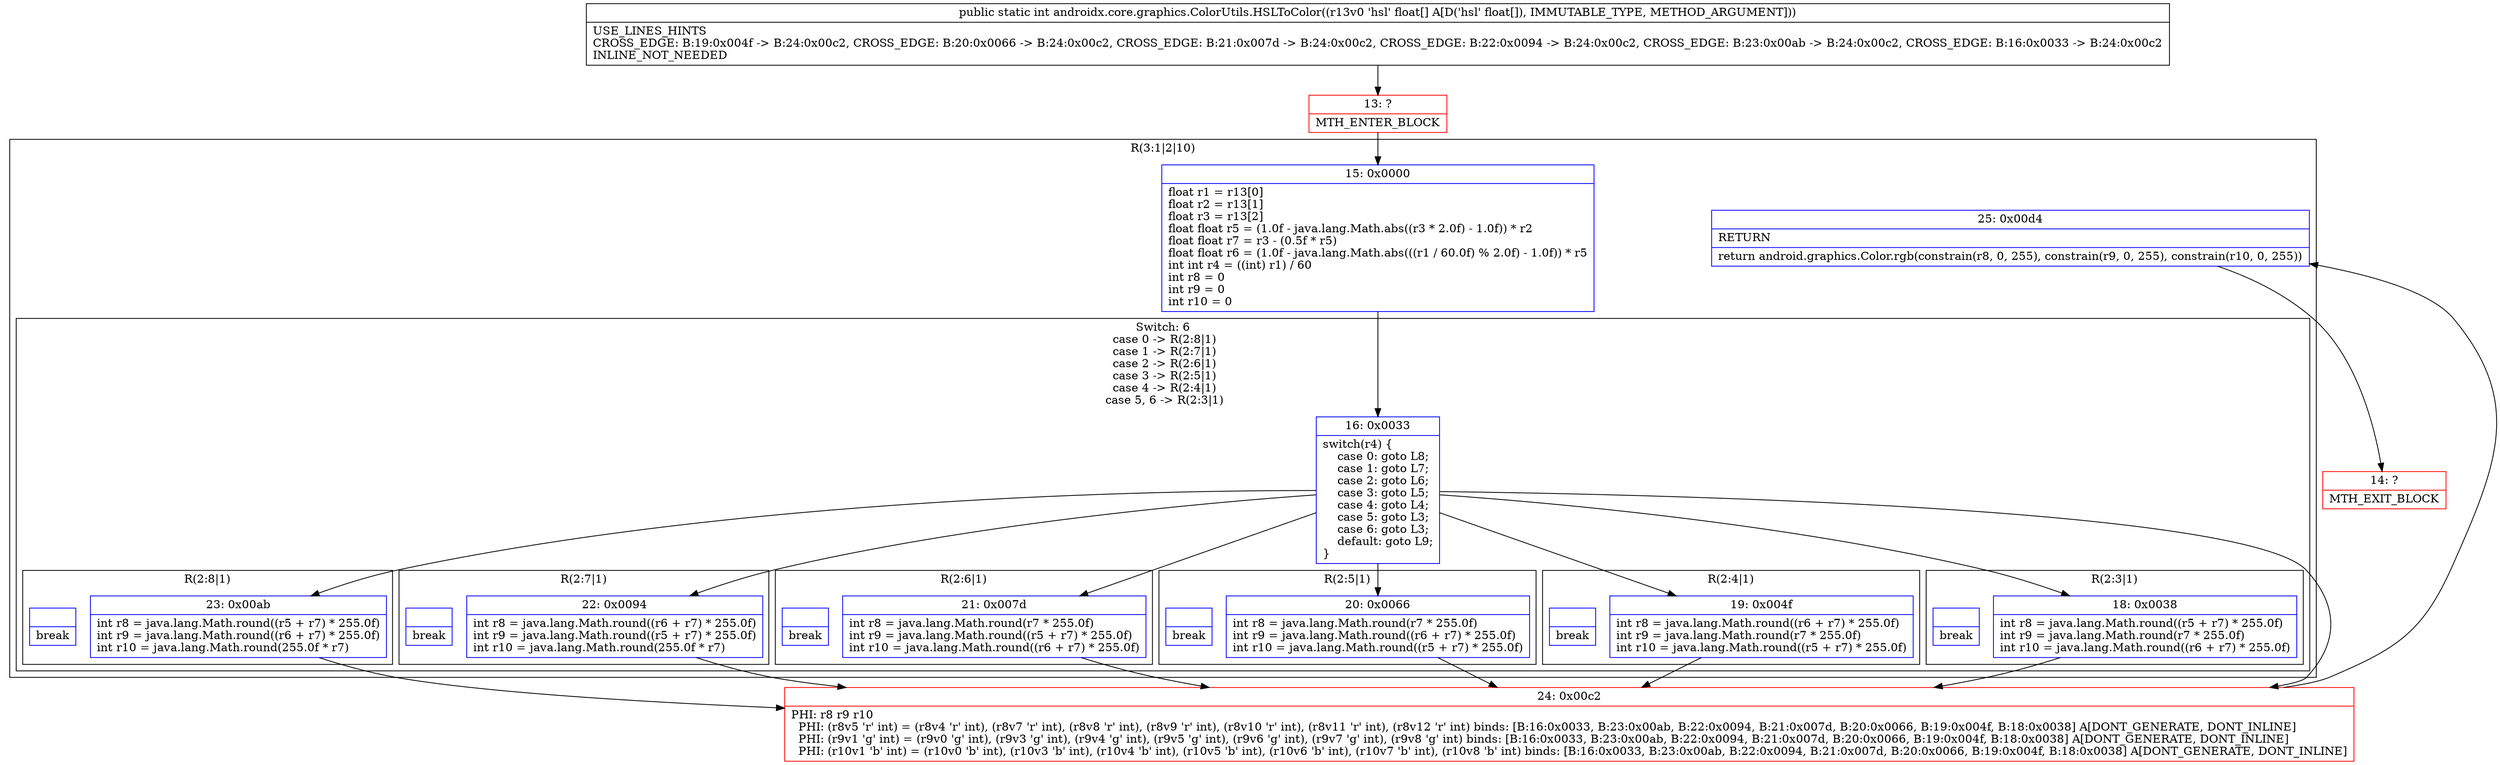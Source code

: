 digraph "CFG forandroidx.core.graphics.ColorUtils.HSLToColor([F)I" {
subgraph cluster_Region_1526709453 {
label = "R(3:1|2|10)";
node [shape=record,color=blue];
Node_15 [shape=record,label="{15\:\ 0x0000|float r1 = r13[0]\lfloat r2 = r13[1]\lfloat r3 = r13[2]\lfloat float r5 = (1.0f \- java.lang.Math.abs((r3 * 2.0f) \- 1.0f)) * r2\lfloat float r7 = r3 \- (0.5f * r5)\lfloat float r6 = (1.0f \- java.lang.Math.abs(((r1 \/ 60.0f) % 2.0f) \- 1.0f)) * r5\lint int r4 = ((int) r1) \/ 60\lint r8 = 0\lint r9 = 0\lint r10 = 0\l}"];
subgraph cluster_SwitchRegion_1273671295 {
label = "Switch: 6
 case 0 -> R(2:8|1)
 case 1 -> R(2:7|1)
 case 2 -> R(2:6|1)
 case 3 -> R(2:5|1)
 case 4 -> R(2:4|1)
 case 5, 6 -> R(2:3|1)";
node [shape=record,color=blue];
Node_16 [shape=record,label="{16\:\ 0x0033|switch(r4) \{\l    case 0: goto L8;\l    case 1: goto L7;\l    case 2: goto L6;\l    case 3: goto L5;\l    case 4: goto L4;\l    case 5: goto L3;\l    case 6: goto L3;\l    default: goto L9;\l\}\l}"];
subgraph cluster_Region_1913351305 {
label = "R(2:8|1)";
node [shape=record,color=blue];
Node_23 [shape=record,label="{23\:\ 0x00ab|int r8 = java.lang.Math.round((r5 + r7) * 255.0f)\lint r9 = java.lang.Math.round((r6 + r7) * 255.0f)\lint r10 = java.lang.Math.round(255.0f * r7)\l}"];
Node_InsnContainer_1094299153 [shape=record,label="{|break\l}"];
}
subgraph cluster_Region_118011159 {
label = "R(2:7|1)";
node [shape=record,color=blue];
Node_22 [shape=record,label="{22\:\ 0x0094|int r8 = java.lang.Math.round((r6 + r7) * 255.0f)\lint r9 = java.lang.Math.round((r5 + r7) * 255.0f)\lint r10 = java.lang.Math.round(255.0f * r7)\l}"];
Node_InsnContainer_1844121567 [shape=record,label="{|break\l}"];
}
subgraph cluster_Region_1719726643 {
label = "R(2:6|1)";
node [shape=record,color=blue];
Node_21 [shape=record,label="{21\:\ 0x007d|int r8 = java.lang.Math.round(r7 * 255.0f)\lint r9 = java.lang.Math.round((r5 + r7) * 255.0f)\lint r10 = java.lang.Math.round((r6 + r7) * 255.0f)\l}"];
Node_InsnContainer_1913713199 [shape=record,label="{|break\l}"];
}
subgraph cluster_Region_1102980090 {
label = "R(2:5|1)";
node [shape=record,color=blue];
Node_20 [shape=record,label="{20\:\ 0x0066|int r8 = java.lang.Math.round(r7 * 255.0f)\lint r9 = java.lang.Math.round((r6 + r7) * 255.0f)\lint r10 = java.lang.Math.round((r5 + r7) * 255.0f)\l}"];
Node_InsnContainer_1059223195 [shape=record,label="{|break\l}"];
}
subgraph cluster_Region_1761112160 {
label = "R(2:4|1)";
node [shape=record,color=blue];
Node_19 [shape=record,label="{19\:\ 0x004f|int r8 = java.lang.Math.round((r6 + r7) * 255.0f)\lint r9 = java.lang.Math.round(r7 * 255.0f)\lint r10 = java.lang.Math.round((r5 + r7) * 255.0f)\l}"];
Node_InsnContainer_862395976 [shape=record,label="{|break\l}"];
}
subgraph cluster_Region_706396261 {
label = "R(2:3|1)";
node [shape=record,color=blue];
Node_18 [shape=record,label="{18\:\ 0x0038|int r8 = java.lang.Math.round((r5 + r7) * 255.0f)\lint r9 = java.lang.Math.round(r7 * 255.0f)\lint r10 = java.lang.Math.round((r6 + r7) * 255.0f)\l}"];
Node_InsnContainer_105347596 [shape=record,label="{|break\l}"];
}
}
Node_25 [shape=record,label="{25\:\ 0x00d4|RETURN\l|return android.graphics.Color.rgb(constrain(r8, 0, 255), constrain(r9, 0, 255), constrain(r10, 0, 255))\l}"];
}
Node_13 [shape=record,color=red,label="{13\:\ ?|MTH_ENTER_BLOCK\l}"];
Node_24 [shape=record,color=red,label="{24\:\ 0x00c2|PHI: r8 r9 r10 \l  PHI: (r8v5 'r' int) = (r8v4 'r' int), (r8v7 'r' int), (r8v8 'r' int), (r8v9 'r' int), (r8v10 'r' int), (r8v11 'r' int), (r8v12 'r' int) binds: [B:16:0x0033, B:23:0x00ab, B:22:0x0094, B:21:0x007d, B:20:0x0066, B:19:0x004f, B:18:0x0038] A[DONT_GENERATE, DONT_INLINE]\l  PHI: (r9v1 'g' int) = (r9v0 'g' int), (r9v3 'g' int), (r9v4 'g' int), (r9v5 'g' int), (r9v6 'g' int), (r9v7 'g' int), (r9v8 'g' int) binds: [B:16:0x0033, B:23:0x00ab, B:22:0x0094, B:21:0x007d, B:20:0x0066, B:19:0x004f, B:18:0x0038] A[DONT_GENERATE, DONT_INLINE]\l  PHI: (r10v1 'b' int) = (r10v0 'b' int), (r10v3 'b' int), (r10v4 'b' int), (r10v5 'b' int), (r10v6 'b' int), (r10v7 'b' int), (r10v8 'b' int) binds: [B:16:0x0033, B:23:0x00ab, B:22:0x0094, B:21:0x007d, B:20:0x0066, B:19:0x004f, B:18:0x0038] A[DONT_GENERATE, DONT_INLINE]\l}"];
Node_14 [shape=record,color=red,label="{14\:\ ?|MTH_EXIT_BLOCK\l}"];
MethodNode[shape=record,label="{public static int androidx.core.graphics.ColorUtils.HSLToColor((r13v0 'hsl' float[] A[D('hsl' float[]), IMMUTABLE_TYPE, METHOD_ARGUMENT]))  | USE_LINES_HINTS\lCROSS_EDGE: B:19:0x004f \-\> B:24:0x00c2, CROSS_EDGE: B:20:0x0066 \-\> B:24:0x00c2, CROSS_EDGE: B:21:0x007d \-\> B:24:0x00c2, CROSS_EDGE: B:22:0x0094 \-\> B:24:0x00c2, CROSS_EDGE: B:23:0x00ab \-\> B:24:0x00c2, CROSS_EDGE: B:16:0x0033 \-\> B:24:0x00c2\lINLINE_NOT_NEEDED\l}"];
MethodNode -> Node_13;Node_15 -> Node_16;
Node_16 -> Node_18;
Node_16 -> Node_19;
Node_16 -> Node_20;
Node_16 -> Node_21;
Node_16 -> Node_22;
Node_16 -> Node_23;
Node_16 -> Node_24;
Node_23 -> Node_24;
Node_22 -> Node_24;
Node_21 -> Node_24;
Node_20 -> Node_24;
Node_19 -> Node_24;
Node_18 -> Node_24;
Node_25 -> Node_14;
Node_13 -> Node_15;
Node_24 -> Node_25;
}

